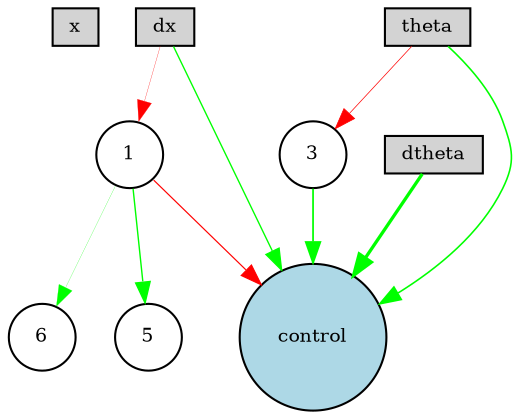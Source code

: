 digraph {
	node [fontsize=9 height=0.2 shape=circle width=0.2]
		x [fillcolor=lightgray shape=box style=filled]
		dx [fillcolor=lightgray shape=box style=filled]
		theta [fillcolor=lightgray shape=box style=filled]
		dtheta [fillcolor=lightgray shape=box style=filled]
		control [fillcolor=lightblue style=filled]
		1 [fillcolor=white style=filled]
		3 [fillcolor=white style=filled]
			dx -> 1 [color=red penwidth=0.13664838343237146 style=solid]
			1 -> 6 [color=green penwidth=0.10732685730969009 style=solid]
			dx -> control [color=green penwidth=0.654964286202485 style=solid]
			dtheta -> control [color=green penwidth=1.582164873856959 style=solid]
			3 -> control [color=green penwidth=0.8351020960975784 style=solid]
			1 -> 5 [color=green penwidth=0.6704484800012148 style=solid]
			1 -> control [color=red penwidth=0.5700318609701935 style=solid]
			theta -> 3 [color=red penwidth=0.34201560516686647 style=solid]
			theta -> control [color=green penwidth=0.7656940521057416 style=solid]
}